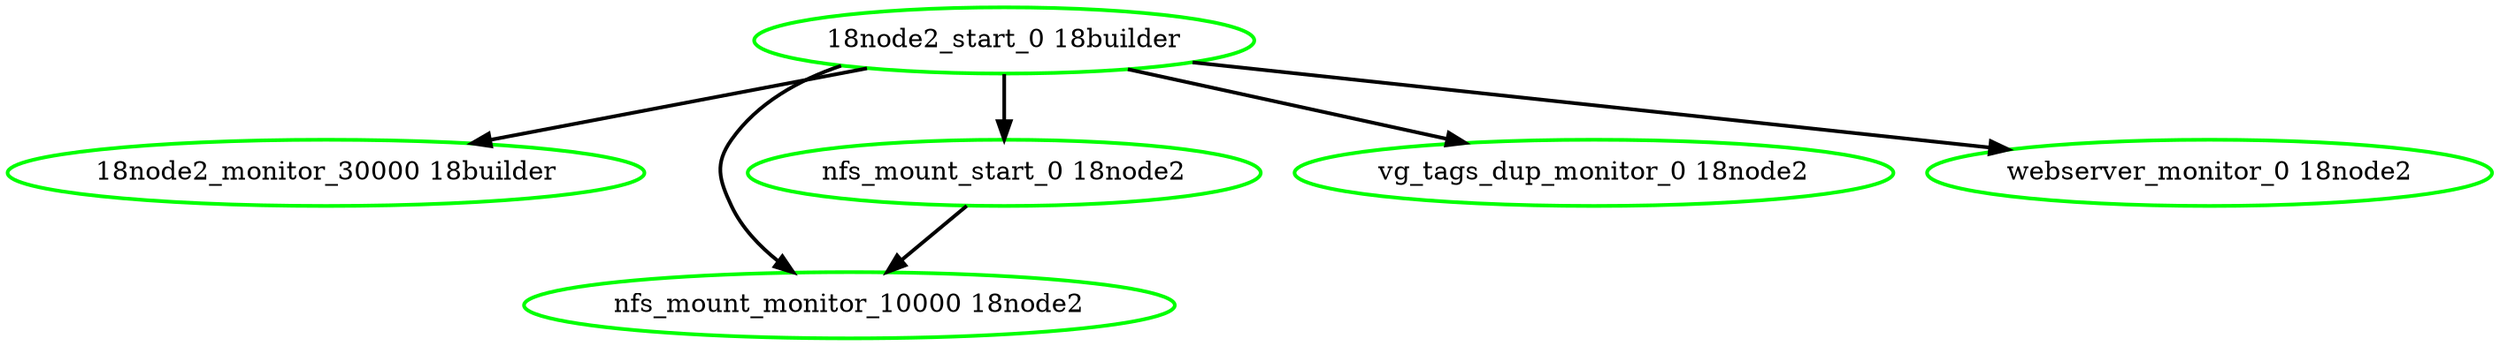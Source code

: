  digraph "g" {
"18node2_monitor_30000 18builder" [ style=bold color="green" fontcolor="black"]
"18node2_start_0 18builder" -> "18node2_monitor_30000 18builder" [ style = bold]
"18node2_start_0 18builder" -> "nfs_mount_monitor_10000 18node2" [ style = bold]
"18node2_start_0 18builder" -> "nfs_mount_start_0 18node2" [ style = bold]
"18node2_start_0 18builder" -> "vg_tags_dup_monitor_0 18node2" [ style = bold]
"18node2_start_0 18builder" -> "webserver_monitor_0 18node2" [ style = bold]
"18node2_start_0 18builder" [ style=bold color="green" fontcolor="black"]
"nfs_mount_monitor_10000 18node2" [ style=bold color="green" fontcolor="black"]
"nfs_mount_start_0 18node2" -> "nfs_mount_monitor_10000 18node2" [ style = bold]
"nfs_mount_start_0 18node2" [ style=bold color="green" fontcolor="black"]
"vg_tags_dup_monitor_0 18node2" [ style=bold color="green" fontcolor="black"]
"webserver_monitor_0 18node2" [ style=bold color="green" fontcolor="black"]
}
